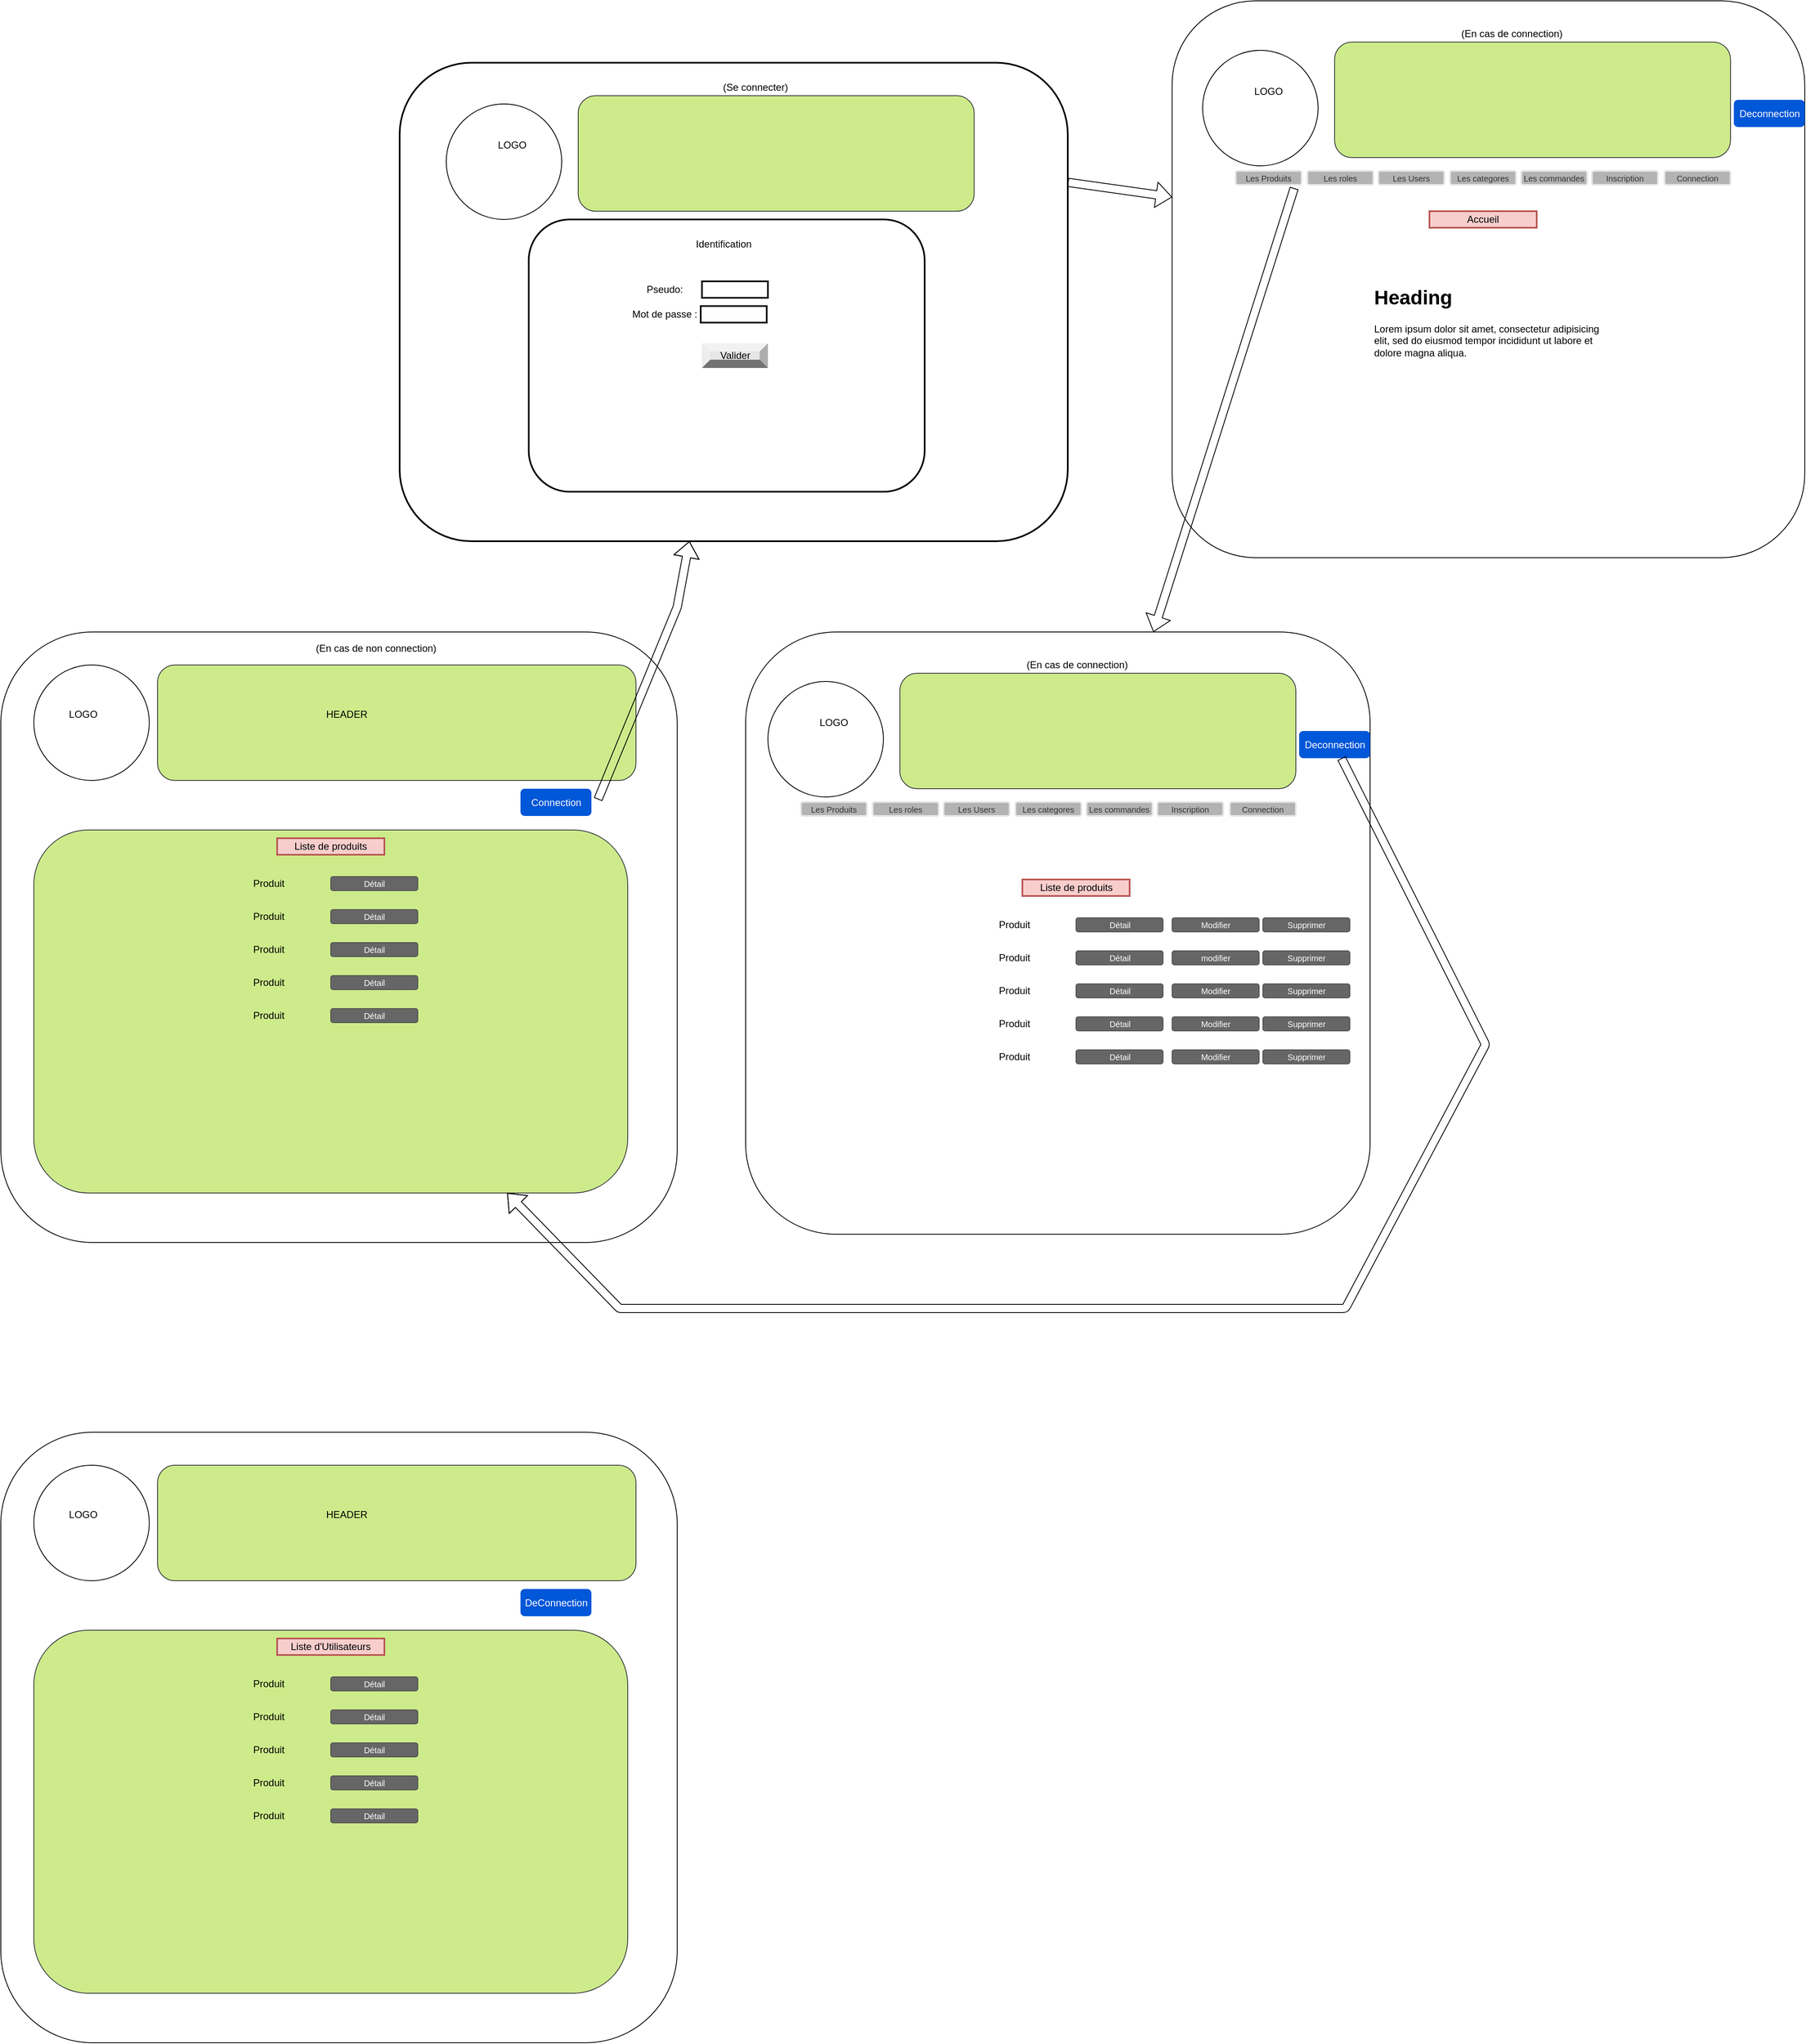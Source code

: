 <mxfile version="13.10.5" type="device"><diagram id="kLxR2OUCLw2-OOKi1A70" name="Page-1"><mxGraphModel dx="2249" dy="1884" grid="1" gridSize="10" guides="1" tooltips="1" connect="1" arrows="1" fold="1" page="1" pageScale="1" pageWidth="827" pageHeight="1169" math="0" shadow="0"><root><mxCell id="0"/><mxCell id="1" parent="0"/><mxCell id="R6tGlWWTGAyDJst-jJ21-20" value="" style="rounded=1;whiteSpace=wrap;html=1;" vertex="1" parent="1"><mxGeometry x="-310" y="-290" width="820" height="740" as="geometry"/></mxCell><mxCell id="R6tGlWWTGAyDJst-jJ21-21" value="" style="rounded=1;whiteSpace=wrap;html=1;fillColor=#cdeb8b;strokeColor=#36393d;" vertex="1" parent="1"><mxGeometry x="-120" y="-250" width="580" height="140" as="geometry"/></mxCell><mxCell id="R6tGlWWTGAyDJst-jJ21-22" value="" style="ellipse;whiteSpace=wrap;html=1;aspect=fixed;" vertex="1" parent="1"><mxGeometry x="-270" y="-250" width="140" height="140" as="geometry"/></mxCell><mxCell id="R6tGlWWTGAyDJst-jJ21-23" value="" style="rounded=1;whiteSpace=wrap;html=1;fillColor=#cdeb8b;strokeColor=#36393d;" vertex="1" parent="1"><mxGeometry x="-270" y="-50" width="720" height="440" as="geometry"/></mxCell><mxCell id="R6tGlWWTGAyDJst-jJ21-24" value="Produit" style="text;html=1;strokeColor=none;fillColor=none;align=center;verticalAlign=middle;whiteSpace=wrap;rounded=0;" vertex="1" parent="1"><mxGeometry x="-50" width="130" height="30" as="geometry"/></mxCell><mxCell id="R6tGlWWTGAyDJst-jJ21-25" value="Produit" style="text;html=1;strokeColor=none;fillColor=none;align=center;verticalAlign=middle;whiteSpace=wrap;rounded=0;" vertex="1" parent="1"><mxGeometry x="-50" y="40" width="130" height="30" as="geometry"/></mxCell><mxCell id="R6tGlWWTGAyDJst-jJ21-26" value="Produit" style="text;html=1;strokeColor=none;fillColor=none;align=center;verticalAlign=middle;whiteSpace=wrap;rounded=0;" vertex="1" parent="1"><mxGeometry x="-50" y="80" width="130" height="30" as="geometry"/></mxCell><mxCell id="R6tGlWWTGAyDJst-jJ21-27" value="Produit" style="text;html=1;strokeColor=none;fillColor=none;align=center;verticalAlign=middle;whiteSpace=wrap;rounded=0;" vertex="1" parent="1"><mxGeometry x="-50" y="120" width="130" height="30" as="geometry"/></mxCell><mxCell id="R6tGlWWTGAyDJst-jJ21-28" value="Produit" style="text;html=1;strokeColor=none;fillColor=none;align=center;verticalAlign=middle;whiteSpace=wrap;rounded=0;" vertex="1" parent="1"><mxGeometry x="-50" y="160" width="130" height="30" as="geometry"/></mxCell><mxCell id="R6tGlWWTGAyDJst-jJ21-29" value="Détail" style="rounded=1;html=1;shadow=0;dashed=0;whiteSpace=wrap;fontSize=10;fillColor=#666666;align=center;strokeColor=#4D4D4D;fontColor=#ffffff;" vertex="1" parent="1"><mxGeometry x="90" y="6.56" width="105.5" height="16.88" as="geometry"/></mxCell><mxCell id="R6tGlWWTGAyDJst-jJ21-30" value="Détail" style="rounded=1;html=1;shadow=0;dashed=0;whiteSpace=wrap;fontSize=10;fillColor=#666666;align=center;strokeColor=#4D4D4D;fontColor=#ffffff;" vertex="1" parent="1"><mxGeometry x="90" y="46.56" width="105.5" height="16.88" as="geometry"/></mxCell><mxCell id="R6tGlWWTGAyDJst-jJ21-31" value="Détail" style="rounded=1;html=1;shadow=0;dashed=0;whiteSpace=wrap;fontSize=10;fillColor=#666666;align=center;strokeColor=#4D4D4D;fontColor=#ffffff;" vertex="1" parent="1"><mxGeometry x="90" y="86.56" width="105.5" height="16.88" as="geometry"/></mxCell><mxCell id="R6tGlWWTGAyDJst-jJ21-32" value="Détail" style="rounded=1;html=1;shadow=0;dashed=0;whiteSpace=wrap;fontSize=10;fillColor=#666666;align=center;strokeColor=#4D4D4D;fontColor=#ffffff;" vertex="1" parent="1"><mxGeometry x="90" y="126.56" width="105.5" height="16.88" as="geometry"/></mxCell><mxCell id="R6tGlWWTGAyDJst-jJ21-33" value="Détail" style="rounded=1;html=1;shadow=0;dashed=0;whiteSpace=wrap;fontSize=10;fillColor=#666666;align=center;strokeColor=#4D4D4D;fontColor=#ffffff;" vertex="1" parent="1"><mxGeometry x="90" y="166.56" width="105.5" height="16.88" as="geometry"/></mxCell><mxCell id="R6tGlWWTGAyDJst-jJ21-34" value="Liste de produits" style="text;html=1;strokeColor=#b85450;fillColor=#f8cecc;align=center;verticalAlign=middle;whiteSpace=wrap;rounded=0;strokeWidth=2;" vertex="1" parent="1"><mxGeometry x="25" y="-40" width="130" height="20" as="geometry"/></mxCell><mxCell id="R6tGlWWTGAyDJst-jJ21-35" value="LOGO" style="text;html=1;strokeColor=none;fillColor=none;align=center;verticalAlign=middle;whiteSpace=wrap;rounded=0;" vertex="1" parent="1"><mxGeometry x="-230" y="-200" width="40" height="20" as="geometry"/></mxCell><mxCell id="R6tGlWWTGAyDJst-jJ21-36" value="HEADER" style="text;html=1;strokeColor=none;fillColor=none;align=center;verticalAlign=middle;whiteSpace=wrap;rounded=0;" vertex="1" parent="1"><mxGeometry x="65.5" y="-200" width="87.25" height="20" as="geometry"/></mxCell><mxCell id="R6tGlWWTGAyDJst-jJ21-37" value="(En cas de non connection)" style="text;html=1;strokeColor=none;fillColor=none;align=center;verticalAlign=middle;whiteSpace=wrap;rounded=0;" vertex="1" parent="1"><mxGeometry x="40" y="-280" width="210" height="20" as="geometry"/></mxCell><mxCell id="R6tGlWWTGAyDJst-jJ21-38" value="Connection" style="rounded=1;fillColor=#0057D8;align=center;strokeColor=none;html=1;fontColor=#ffffff;fontSize=12" vertex="1" parent="1"><mxGeometry x="320" y="-100" width="86" height="33" as="geometry"/></mxCell><mxCell id="R6tGlWWTGAyDJst-jJ21-39" value="" style="shape=flexArrow;endArrow=classic;html=1;" edge="1" parent="1" target="R6tGlWWTGAyDJst-jJ21-62"><mxGeometry width="50" height="50" relative="1" as="geometry"><mxPoint x="414" y="-87" as="sourcePoint"/><mxPoint x="653" y="-50" as="targetPoint"/><Array as="points"><mxPoint x="510" y="-320"/></Array></mxGeometry></mxCell><mxCell id="R6tGlWWTGAyDJst-jJ21-40" value="" style="rounded=1;whiteSpace=wrap;html=1;" vertex="1" parent="1"><mxGeometry x="593" y="-290" width="757" height="730" as="geometry"/></mxCell><mxCell id="R6tGlWWTGAyDJst-jJ21-41" value="" style="ellipse;whiteSpace=wrap;html=1;aspect=fixed;" vertex="1" parent="1"><mxGeometry x="620" y="-230" width="140" height="140" as="geometry"/></mxCell><mxCell id="R6tGlWWTGAyDJst-jJ21-42" value="Produit" style="text;html=1;strokeColor=none;fillColor=none;align=center;verticalAlign=middle;whiteSpace=wrap;rounded=0;" vertex="1" parent="1"><mxGeometry x="853.5" y="50" width="130" height="30" as="geometry"/></mxCell><mxCell id="R6tGlWWTGAyDJst-jJ21-43" value="Produit" style="text;html=1;strokeColor=none;fillColor=none;align=center;verticalAlign=middle;whiteSpace=wrap;rounded=0;" vertex="1" parent="1"><mxGeometry x="853.5" y="90" width="130" height="30" as="geometry"/></mxCell><mxCell id="R6tGlWWTGAyDJst-jJ21-44" value="Produit" style="text;html=1;strokeColor=none;fillColor=none;align=center;verticalAlign=middle;whiteSpace=wrap;rounded=0;" vertex="1" parent="1"><mxGeometry x="853.5" y="130" width="130" height="30" as="geometry"/></mxCell><mxCell id="R6tGlWWTGAyDJst-jJ21-45" value="Produit" style="text;html=1;strokeColor=none;fillColor=none;align=center;verticalAlign=middle;whiteSpace=wrap;rounded=0;" vertex="1" parent="1"><mxGeometry x="853.5" y="170" width="130" height="30" as="geometry"/></mxCell><mxCell id="R6tGlWWTGAyDJst-jJ21-46" value="Produit" style="text;html=1;strokeColor=none;fillColor=none;align=center;verticalAlign=middle;whiteSpace=wrap;rounded=0;" vertex="1" parent="1"><mxGeometry x="853.5" y="210" width="130" height="30" as="geometry"/></mxCell><mxCell id="R6tGlWWTGAyDJst-jJ21-47" value="Détail" style="rounded=1;html=1;shadow=0;dashed=0;whiteSpace=wrap;fontSize=10;fillColor=#666666;align=center;strokeColor=#4D4D4D;fontColor=#ffffff;" vertex="1" parent="1"><mxGeometry x="993.5" y="56.56" width="105.5" height="16.88" as="geometry"/></mxCell><mxCell id="R6tGlWWTGAyDJst-jJ21-48" value="Détail" style="rounded=1;html=1;shadow=0;dashed=0;whiteSpace=wrap;fontSize=10;fillColor=#666666;align=center;strokeColor=#4D4D4D;fontColor=#ffffff;" vertex="1" parent="1"><mxGeometry x="993.5" y="96.56" width="105.5" height="16.88" as="geometry"/></mxCell><mxCell id="R6tGlWWTGAyDJst-jJ21-49" value="Détail" style="rounded=1;html=1;shadow=0;dashed=0;whiteSpace=wrap;fontSize=10;fillColor=#666666;align=center;strokeColor=#4D4D4D;fontColor=#ffffff;" vertex="1" parent="1"><mxGeometry x="993.5" y="136.56" width="105.5" height="16.88" as="geometry"/></mxCell><mxCell id="R6tGlWWTGAyDJst-jJ21-50" value="Détail" style="rounded=1;html=1;shadow=0;dashed=0;whiteSpace=wrap;fontSize=10;fillColor=#666666;align=center;strokeColor=#4D4D4D;fontColor=#ffffff;" vertex="1" parent="1"><mxGeometry x="993.5" y="176.56" width="105.5" height="16.88" as="geometry"/></mxCell><mxCell id="R6tGlWWTGAyDJst-jJ21-51" value="Détail" style="rounded=1;html=1;shadow=0;dashed=0;whiteSpace=wrap;fontSize=10;fillColor=#666666;align=center;strokeColor=#4D4D4D;fontColor=#ffffff;" vertex="1" parent="1"><mxGeometry x="993.5" y="216.56" width="105.5" height="16.88" as="geometry"/></mxCell><mxCell id="R6tGlWWTGAyDJst-jJ21-52" value="Liste de produits" style="text;html=1;strokeColor=#b85450;fillColor=#f8cecc;align=center;verticalAlign=middle;whiteSpace=wrap;rounded=0;strokeWidth=2;" vertex="1" parent="1"><mxGeometry x="928.5" y="10" width="130" height="20" as="geometry"/></mxCell><mxCell id="R6tGlWWTGAyDJst-jJ21-53" value="LOGO" style="text;html=1;strokeColor=none;fillColor=none;align=center;verticalAlign=middle;whiteSpace=wrap;rounded=0;" vertex="1" parent="1"><mxGeometry x="680" y="-190" width="40" height="20" as="geometry"/></mxCell><mxCell id="R6tGlWWTGAyDJst-jJ21-54" value="(En cas de connection)" style="text;html=1;strokeColor=none;fillColor=none;align=center;verticalAlign=middle;whiteSpace=wrap;rounded=0;" vertex="1" parent="1"><mxGeometry x="890" y="-260" width="210" height="20" as="geometry"/></mxCell><mxCell id="R6tGlWWTGAyDJst-jJ21-55" value="Deconnection" style="rounded=1;fillColor=#0057D8;align=center;strokeColor=none;html=1;fontColor=#ffffff;fontSize=12" vertex="1" parent="1"><mxGeometry x="1264" y="-170" width="86" height="33" as="geometry"/></mxCell><mxCell id="R6tGlWWTGAyDJst-jJ21-56" value="" style="rounded=1;whiteSpace=wrap;html=1;fillColor=#cdeb8b;strokeColor=#36393d;" vertex="1" parent="1"><mxGeometry x="780" y="-240" width="480" height="140" as="geometry"/></mxCell><mxCell id="R6tGlWWTGAyDJst-jJ21-57" value="Modifier" style="rounded=1;html=1;shadow=0;dashed=0;whiteSpace=wrap;fontSize=10;fillColor=#666666;align=center;strokeColor=#4D4D4D;fontColor=#ffffff;" vertex="1" parent="1"><mxGeometry x="1110" y="56.56" width="105.5" height="16.88" as="geometry"/></mxCell><mxCell id="R6tGlWWTGAyDJst-jJ21-58" value="modifier" style="rounded=1;html=1;shadow=0;dashed=0;whiteSpace=wrap;fontSize=10;fillColor=#666666;align=center;strokeColor=#4D4D4D;fontColor=#ffffff;" vertex="1" parent="1"><mxGeometry x="1110" y="96.56" width="105.5" height="16.88" as="geometry"/></mxCell><mxCell id="R6tGlWWTGAyDJst-jJ21-59" value="Modifier" style="rounded=1;html=1;shadow=0;dashed=0;whiteSpace=wrap;fontSize=10;fillColor=#666666;align=center;strokeColor=#4D4D4D;fontColor=#ffffff;" vertex="1" parent="1"><mxGeometry x="1110" y="136.56" width="105.5" height="16.88" as="geometry"/></mxCell><mxCell id="R6tGlWWTGAyDJst-jJ21-60" value="Modifier" style="rounded=1;html=1;shadow=0;dashed=0;whiteSpace=wrap;fontSize=10;fillColor=#666666;align=center;strokeColor=#4D4D4D;fontColor=#ffffff;" vertex="1" parent="1"><mxGeometry x="1110" y="176.56" width="105.5" height="16.88" as="geometry"/></mxCell><mxCell id="R6tGlWWTGAyDJst-jJ21-61" value="Modifier" style="rounded=1;html=1;shadow=0;dashed=0;whiteSpace=wrap;fontSize=10;fillColor=#666666;align=center;strokeColor=#4D4D4D;fontColor=#ffffff;" vertex="1" parent="1"><mxGeometry x="1110" y="216.56" width="105.5" height="16.88" as="geometry"/></mxCell><mxCell id="R6tGlWWTGAyDJst-jJ21-62" value="" style="rounded=1;whiteSpace=wrap;html=1;strokeWidth=2;" vertex="1" parent="1"><mxGeometry x="173.5" y="-980" width="810" height="580" as="geometry"/></mxCell><mxCell id="R6tGlWWTGAyDJst-jJ21-63" value="" style="ellipse;whiteSpace=wrap;html=1;aspect=fixed;" vertex="1" parent="1"><mxGeometry x="230" y="-930" width="140" height="140" as="geometry"/></mxCell><mxCell id="R6tGlWWTGAyDJst-jJ21-64" value="LOGO" style="text;html=1;strokeColor=none;fillColor=none;align=center;verticalAlign=middle;whiteSpace=wrap;rounded=0;" vertex="1" parent="1"><mxGeometry x="290" y="-890" width="40" height="20" as="geometry"/></mxCell><mxCell id="R6tGlWWTGAyDJst-jJ21-65" value="(Se connecter)" style="text;html=1;strokeColor=none;fillColor=none;align=center;verticalAlign=middle;whiteSpace=wrap;rounded=0;" vertex="1" parent="1"><mxGeometry x="500" y="-960" width="210" height="20" as="geometry"/></mxCell><mxCell id="R6tGlWWTGAyDJst-jJ21-66" value="" style="rounded=1;whiteSpace=wrap;html=1;fillColor=#cdeb8b;strokeColor=#36393d;" vertex="1" parent="1"><mxGeometry x="390" y="-940" width="480" height="140" as="geometry"/></mxCell><mxCell id="R6tGlWWTGAyDJst-jJ21-67" value="" style="rounded=1;whiteSpace=wrap;html=1;strokeWidth=2;" vertex="1" parent="1"><mxGeometry x="330" y="-790" width="480" height="330" as="geometry"/></mxCell><mxCell id="R6tGlWWTGAyDJst-jJ21-68" value="Pseudo:" style="text;html=1;strokeColor=none;fillColor=none;align=center;verticalAlign=middle;whiteSpace=wrap;rounded=0;" vertex="1" parent="1"><mxGeometry x="450" y="-720" width="90" height="30" as="geometry"/></mxCell><mxCell id="R6tGlWWTGAyDJst-jJ21-69" value="Mot de passe :" style="text;html=1;strokeColor=none;fillColor=none;align=center;verticalAlign=middle;whiteSpace=wrap;rounded=0;" vertex="1" parent="1"><mxGeometry x="450" y="-690" width="90" height="30" as="geometry"/></mxCell><mxCell id="R6tGlWWTGAyDJst-jJ21-70" value="" style="rounded=0;whiteSpace=wrap;html=1;strokeWidth=2;" vertex="1" parent="1"><mxGeometry x="540" y="-715" width="80" height="20" as="geometry"/></mxCell><mxCell id="R6tGlWWTGAyDJst-jJ21-71" value="" style="rounded=0;whiteSpace=wrap;html=1;strokeWidth=2;" vertex="1" parent="1"><mxGeometry x="538.5" y="-685" width="80" height="20" as="geometry"/></mxCell><mxCell id="R6tGlWWTGAyDJst-jJ21-72" value="Valider" style="labelPosition=center;verticalLabelPosition=middle;align=center;html=1;shape=mxgraph.basic.shaded_button;dx=10;fillColor=#E6E6E6;strokeColor=none;" vertex="1" parent="1"><mxGeometry x="540" y="-640" width="80" height="30" as="geometry"/></mxCell><mxCell id="R6tGlWWTGAyDJst-jJ21-73" value="Identification" style="text;html=1;strokeColor=none;fillColor=none;align=center;verticalAlign=middle;whiteSpace=wrap;rounded=0;" vertex="1" parent="1"><mxGeometry x="513" y="-770" width="107" height="20" as="geometry"/></mxCell><mxCell id="R6tGlWWTGAyDJst-jJ21-74" value="" style="shape=flexArrow;endArrow=classic;html=1;" edge="1" parent="1" source="R6tGlWWTGAyDJst-jJ21-55" target="R6tGlWWTGAyDJst-jJ21-23"><mxGeometry width="50" height="50" relative="1" as="geometry"><mxPoint x="830" y="-5" as="sourcePoint"/><mxPoint x="880" y="-55" as="targetPoint"/><Array as="points"><mxPoint x="1490" y="210"/><mxPoint x="1320" y="530"/><mxPoint x="440" y="530"/></Array></mxGeometry></mxCell><mxCell id="R6tGlWWTGAyDJst-jJ21-75" value="Supprimer" style="rounded=1;html=1;shadow=0;dashed=0;whiteSpace=wrap;fontSize=10;fillColor=#666666;align=center;strokeColor=#4D4D4D;fontColor=#ffffff;" vertex="1" parent="1"><mxGeometry x="1220" y="56.56" width="105.5" height="16.88" as="geometry"/></mxCell><mxCell id="R6tGlWWTGAyDJst-jJ21-77" value="Supprimer" style="rounded=1;html=1;shadow=0;dashed=0;whiteSpace=wrap;fontSize=10;fillColor=#666666;align=center;strokeColor=#4D4D4D;fontColor=#ffffff;" vertex="1" parent="1"><mxGeometry x="1220" y="96.56" width="105.5" height="16.88" as="geometry"/></mxCell><mxCell id="R6tGlWWTGAyDJst-jJ21-78" value="Supprimer" style="rounded=1;html=1;shadow=0;dashed=0;whiteSpace=wrap;fontSize=10;fillColor=#666666;align=center;strokeColor=#4D4D4D;fontColor=#ffffff;" vertex="1" parent="1"><mxGeometry x="1220" y="136.56" width="105.5" height="16.88" as="geometry"/></mxCell><mxCell id="R6tGlWWTGAyDJst-jJ21-79" value="Supprimer" style="rounded=1;html=1;shadow=0;dashed=0;whiteSpace=wrap;fontSize=10;fillColor=#666666;align=center;strokeColor=#4D4D4D;fontColor=#ffffff;" vertex="1" parent="1"><mxGeometry x="1220" y="176.56" width="105.5" height="16.88" as="geometry"/></mxCell><mxCell id="R6tGlWWTGAyDJst-jJ21-80" value="Supprimer" style="rounded=1;html=1;shadow=0;dashed=0;whiteSpace=wrap;fontSize=10;fillColor=#666666;align=center;strokeColor=#4D4D4D;fontColor=#ffffff;" vertex="1" parent="1"><mxGeometry x="1220" y="216.56" width="105.5" height="16.88" as="geometry"/></mxCell><mxCell id="R6tGlWWTGAyDJst-jJ21-82" value="" style="rounded=1;whiteSpace=wrap;html=1;" vertex="1" parent="1"><mxGeometry x="-310" y="680" width="820" height="740" as="geometry"/></mxCell><mxCell id="R6tGlWWTGAyDJst-jJ21-83" value="" style="rounded=1;whiteSpace=wrap;html=1;fillColor=#cdeb8b;strokeColor=#36393d;" vertex="1" parent="1"><mxGeometry x="-120" y="720" width="580" height="140" as="geometry"/></mxCell><mxCell id="R6tGlWWTGAyDJst-jJ21-84" value="" style="ellipse;whiteSpace=wrap;html=1;aspect=fixed;" vertex="1" parent="1"><mxGeometry x="-270" y="720" width="140" height="140" as="geometry"/></mxCell><mxCell id="R6tGlWWTGAyDJst-jJ21-85" value="" style="rounded=1;whiteSpace=wrap;html=1;fillColor=#cdeb8b;strokeColor=#36393d;" vertex="1" parent="1"><mxGeometry x="-270" y="920" width="720" height="440" as="geometry"/></mxCell><mxCell id="R6tGlWWTGAyDJst-jJ21-86" value="Produit" style="text;html=1;strokeColor=none;fillColor=none;align=center;verticalAlign=middle;whiteSpace=wrap;rounded=0;" vertex="1" parent="1"><mxGeometry x="-50" y="970" width="130" height="30" as="geometry"/></mxCell><mxCell id="R6tGlWWTGAyDJst-jJ21-87" value="Produit" style="text;html=1;strokeColor=none;fillColor=none;align=center;verticalAlign=middle;whiteSpace=wrap;rounded=0;" vertex="1" parent="1"><mxGeometry x="-50" y="1010" width="130" height="30" as="geometry"/></mxCell><mxCell id="R6tGlWWTGAyDJst-jJ21-88" value="Produit" style="text;html=1;strokeColor=none;fillColor=none;align=center;verticalAlign=middle;whiteSpace=wrap;rounded=0;" vertex="1" parent="1"><mxGeometry x="-50" y="1050" width="130" height="30" as="geometry"/></mxCell><mxCell id="R6tGlWWTGAyDJst-jJ21-89" value="Produit" style="text;html=1;strokeColor=none;fillColor=none;align=center;verticalAlign=middle;whiteSpace=wrap;rounded=0;" vertex="1" parent="1"><mxGeometry x="-50" y="1090" width="130" height="30" as="geometry"/></mxCell><mxCell id="R6tGlWWTGAyDJst-jJ21-90" value="Produit" style="text;html=1;strokeColor=none;fillColor=none;align=center;verticalAlign=middle;whiteSpace=wrap;rounded=0;" vertex="1" parent="1"><mxGeometry x="-50" y="1130" width="130" height="30" as="geometry"/></mxCell><mxCell id="R6tGlWWTGAyDJst-jJ21-91" value="Détail" style="rounded=1;html=1;shadow=0;dashed=0;whiteSpace=wrap;fontSize=10;fillColor=#666666;align=center;strokeColor=#4D4D4D;fontColor=#ffffff;" vertex="1" parent="1"><mxGeometry x="90" y="976.56" width="105.5" height="16.88" as="geometry"/></mxCell><mxCell id="R6tGlWWTGAyDJst-jJ21-92" value="Détail" style="rounded=1;html=1;shadow=0;dashed=0;whiteSpace=wrap;fontSize=10;fillColor=#666666;align=center;strokeColor=#4D4D4D;fontColor=#ffffff;" vertex="1" parent="1"><mxGeometry x="90" y="1016.56" width="105.5" height="16.88" as="geometry"/></mxCell><mxCell id="R6tGlWWTGAyDJst-jJ21-93" value="Détail" style="rounded=1;html=1;shadow=0;dashed=0;whiteSpace=wrap;fontSize=10;fillColor=#666666;align=center;strokeColor=#4D4D4D;fontColor=#ffffff;" vertex="1" parent="1"><mxGeometry x="90" y="1056.56" width="105.5" height="16.88" as="geometry"/></mxCell><mxCell id="R6tGlWWTGAyDJst-jJ21-94" value="Détail" style="rounded=1;html=1;shadow=0;dashed=0;whiteSpace=wrap;fontSize=10;fillColor=#666666;align=center;strokeColor=#4D4D4D;fontColor=#ffffff;" vertex="1" parent="1"><mxGeometry x="90" y="1096.56" width="105.5" height="16.88" as="geometry"/></mxCell><mxCell id="R6tGlWWTGAyDJst-jJ21-95" value="Détail" style="rounded=1;html=1;shadow=0;dashed=0;whiteSpace=wrap;fontSize=10;fillColor=#666666;align=center;strokeColor=#4D4D4D;fontColor=#ffffff;" vertex="1" parent="1"><mxGeometry x="90" y="1136.56" width="105.5" height="16.88" as="geometry"/></mxCell><mxCell id="R6tGlWWTGAyDJst-jJ21-96" value="Liste d'Utilisateurs" style="text;html=1;strokeColor=#b85450;fillColor=#f8cecc;align=center;verticalAlign=middle;whiteSpace=wrap;rounded=0;strokeWidth=2;" vertex="1" parent="1"><mxGeometry x="25" y="930" width="130" height="20" as="geometry"/></mxCell><mxCell id="R6tGlWWTGAyDJst-jJ21-97" value="LOGO" style="text;html=1;strokeColor=none;fillColor=none;align=center;verticalAlign=middle;whiteSpace=wrap;rounded=0;" vertex="1" parent="1"><mxGeometry x="-230" y="770" width="40" height="20" as="geometry"/></mxCell><mxCell id="R6tGlWWTGAyDJst-jJ21-98" value="HEADER" style="text;html=1;strokeColor=none;fillColor=none;align=center;verticalAlign=middle;whiteSpace=wrap;rounded=0;" vertex="1" parent="1"><mxGeometry x="65.5" y="770" width="87.25" height="20" as="geometry"/></mxCell><mxCell id="R6tGlWWTGAyDJst-jJ21-100" value="DeConnection" style="rounded=1;fillColor=#0057D8;align=center;strokeColor=none;html=1;fontColor=#ffffff;fontSize=12" vertex="1" parent="1"><mxGeometry x="320" y="870" width="86" height="33" as="geometry"/></mxCell><mxCell id="R6tGlWWTGAyDJst-jJ21-103" value="Les Produits" style="rounded=1;html=1;shadow=0;dashed=0;whiteSpace=wrap;fontSize=10;fillColor=#B3B3B3;align=center;strokeColor=#E6E6E6;fontColor=#333333;strokeWidth=2;" vertex="1" parent="1"><mxGeometry x="660" y="-83.88" width="80" height="16.88" as="geometry"/></mxCell><mxCell id="R6tGlWWTGAyDJst-jJ21-108" value="Les roles" style="rounded=1;html=1;shadow=0;dashed=0;whiteSpace=wrap;fontSize=10;fillColor=#B3B3B3;align=center;strokeColor=#E6E6E6;fontColor=#333333;strokeWidth=2;" vertex="1" parent="1"><mxGeometry x="747" y="-83.88" width="80" height="16.88" as="geometry"/></mxCell><mxCell id="R6tGlWWTGAyDJst-jJ21-109" value="Les Users" style="rounded=1;html=1;shadow=0;dashed=0;whiteSpace=wrap;fontSize=10;fillColor=#B3B3B3;align=center;strokeColor=#E6E6E6;fontColor=#333333;strokeWidth=2;" vertex="1" parent="1"><mxGeometry x="833" y="-83.88" width="80" height="16.88" as="geometry"/></mxCell><mxCell id="R6tGlWWTGAyDJst-jJ21-110" value="Les categores" style="rounded=1;html=1;shadow=0;dashed=0;whiteSpace=wrap;fontSize=10;fillColor=#B3B3B3;align=center;strokeColor=#E6E6E6;fontColor=#333333;strokeWidth=2;" vertex="1" parent="1"><mxGeometry x="920" y="-83.88" width="80" height="16.88" as="geometry"/></mxCell><mxCell id="R6tGlWWTGAyDJst-jJ21-111" value="Les commandes" style="rounded=1;html=1;shadow=0;dashed=0;whiteSpace=wrap;fontSize=10;fillColor=#B3B3B3;align=center;strokeColor=#E6E6E6;fontColor=#333333;strokeWidth=2;" vertex="1" parent="1"><mxGeometry x="1006.25" y="-83.88" width="80" height="16.88" as="geometry"/></mxCell><mxCell id="R6tGlWWTGAyDJst-jJ21-112" value="Inscription" style="rounded=1;html=1;shadow=0;dashed=0;whiteSpace=wrap;fontSize=10;fillColor=#B3B3B3;align=center;strokeColor=#E6E6E6;fontColor=#333333;strokeWidth=2;" vertex="1" parent="1"><mxGeometry x="1092" y="-83.88" width="80" height="16.88" as="geometry"/></mxCell><mxCell id="R6tGlWWTGAyDJst-jJ21-113" value="Connection" style="rounded=1;html=1;shadow=0;dashed=0;whiteSpace=wrap;fontSize=10;fillColor=#B3B3B3;align=center;strokeColor=#E6E6E6;fontColor=#333333;strokeWidth=2;" vertex="1" parent="1"><mxGeometry x="1180" y="-83.88" width="80" height="16.88" as="geometry"/></mxCell><mxCell id="R6tGlWWTGAyDJst-jJ21-126" value="" style="shape=flexArrow;endArrow=classic;html=1;exitX=1;exitY=0.25;exitDx=0;exitDy=0;" edge="1" parent="1" source="R6tGlWWTGAyDJst-jJ21-62"><mxGeometry width="50" height="50" relative="1" as="geometry"><mxPoint x="790" y="-950" as="sourcePoint"/><mxPoint x="1110" y="-817.15" as="targetPoint"/></mxGeometry></mxCell><mxCell id="R6tGlWWTGAyDJst-jJ21-127" value="" style="rounded=1;whiteSpace=wrap;html=1;" vertex="1" parent="1"><mxGeometry x="1110" y="-1055" width="767" height="675" as="geometry"/></mxCell><mxCell id="R6tGlWWTGAyDJst-jJ21-128" value="" style="ellipse;whiteSpace=wrap;html=1;aspect=fixed;" vertex="1" parent="1"><mxGeometry x="1147" y="-995" width="140" height="140" as="geometry"/></mxCell><mxCell id="R6tGlWWTGAyDJst-jJ21-139" value="Accueil" style="text;html=1;strokeColor=#b85450;fillColor=#f8cecc;align=center;verticalAlign=middle;whiteSpace=wrap;rounded=0;strokeWidth=2;" vertex="1" parent="1"><mxGeometry x="1422" y="-800" width="130" height="20" as="geometry"/></mxCell><mxCell id="R6tGlWWTGAyDJst-jJ21-140" value="LOGO" style="text;html=1;strokeColor=none;fillColor=none;align=center;verticalAlign=middle;whiteSpace=wrap;rounded=0;" vertex="1" parent="1"><mxGeometry x="1207" y="-955" width="40" height="20" as="geometry"/></mxCell><mxCell id="R6tGlWWTGAyDJst-jJ21-141" value="(En cas de connection)" style="text;html=1;strokeColor=none;fillColor=none;align=center;verticalAlign=middle;whiteSpace=wrap;rounded=0;" vertex="1" parent="1"><mxGeometry x="1417" y="-1025" width="210" height="20" as="geometry"/></mxCell><mxCell id="R6tGlWWTGAyDJst-jJ21-142" value="Deconnection" style="rounded=1;fillColor=#0057D8;align=center;strokeColor=none;html=1;fontColor=#ffffff;fontSize=12" vertex="1" parent="1"><mxGeometry x="1791" y="-935" width="86" height="33" as="geometry"/></mxCell><mxCell id="R6tGlWWTGAyDJst-jJ21-143" value="" style="rounded=1;whiteSpace=wrap;html=1;fillColor=#cdeb8b;strokeColor=#36393d;" vertex="1" parent="1"><mxGeometry x="1307" y="-1005" width="480" height="140" as="geometry"/></mxCell><mxCell id="R6tGlWWTGAyDJst-jJ21-154" value="Les Produits" style="rounded=1;html=1;shadow=0;dashed=0;whiteSpace=wrap;fontSize=10;fillColor=#B3B3B3;align=center;strokeColor=#E6E6E6;fontColor=#333333;strokeWidth=2;" vertex="1" parent="1"><mxGeometry x="1187" y="-848.88" width="80" height="16.88" as="geometry"/></mxCell><mxCell id="R6tGlWWTGAyDJst-jJ21-155" value="Les roles" style="rounded=1;html=1;shadow=0;dashed=0;whiteSpace=wrap;fontSize=10;fillColor=#B3B3B3;align=center;strokeColor=#E6E6E6;fontColor=#333333;strokeWidth=2;" vertex="1" parent="1"><mxGeometry x="1274" y="-848.88" width="80" height="16.88" as="geometry"/></mxCell><mxCell id="R6tGlWWTGAyDJst-jJ21-156" value="Les Users" style="rounded=1;html=1;shadow=0;dashed=0;whiteSpace=wrap;fontSize=10;fillColor=#B3B3B3;align=center;strokeColor=#E6E6E6;fontColor=#333333;strokeWidth=2;" vertex="1" parent="1"><mxGeometry x="1360" y="-848.88" width="80" height="16.88" as="geometry"/></mxCell><mxCell id="R6tGlWWTGAyDJst-jJ21-157" value="Les categores" style="rounded=1;html=1;shadow=0;dashed=0;whiteSpace=wrap;fontSize=10;fillColor=#B3B3B3;align=center;strokeColor=#E6E6E6;fontColor=#333333;strokeWidth=2;" vertex="1" parent="1"><mxGeometry x="1447" y="-848.88" width="80" height="16.88" as="geometry"/></mxCell><mxCell id="R6tGlWWTGAyDJst-jJ21-158" value="Les commandes" style="rounded=1;html=1;shadow=0;dashed=0;whiteSpace=wrap;fontSize=10;fillColor=#B3B3B3;align=center;strokeColor=#E6E6E6;fontColor=#333333;strokeWidth=2;" vertex="1" parent="1"><mxGeometry x="1533.25" y="-848.88" width="80" height="16.88" as="geometry"/></mxCell><mxCell id="R6tGlWWTGAyDJst-jJ21-159" value="Inscription" style="rounded=1;html=1;shadow=0;dashed=0;whiteSpace=wrap;fontSize=10;fillColor=#B3B3B3;align=center;strokeColor=#E6E6E6;fontColor=#333333;strokeWidth=2;" vertex="1" parent="1"><mxGeometry x="1619" y="-848.88" width="80" height="16.88" as="geometry"/></mxCell><mxCell id="R6tGlWWTGAyDJst-jJ21-160" value="Connection" style="rounded=1;html=1;shadow=0;dashed=0;whiteSpace=wrap;fontSize=10;fillColor=#B3B3B3;align=center;strokeColor=#E6E6E6;fontColor=#333333;strokeWidth=2;" vertex="1" parent="1"><mxGeometry x="1707" y="-848.88" width="80" height="16.88" as="geometry"/></mxCell><mxCell id="R6tGlWWTGAyDJst-jJ21-163" value="&lt;h1&gt;Heading&lt;/h1&gt;&lt;p&gt;Lorem ipsum dolor sit amet, consectetur adipisicing elit, sed do eiusmod tempor incididunt ut labore et dolore magna aliqua.&lt;/p&gt;" style="text;html=1;strokeColor=none;fillColor=none;spacing=5;spacingTop=-20;whiteSpace=wrap;overflow=hidden;rounded=0;" vertex="1" parent="1"><mxGeometry x="1350" y="-715" width="301.5" height="164" as="geometry"/></mxCell><mxCell id="R6tGlWWTGAyDJst-jJ21-164" value="" style="shape=flexArrow;endArrow=classic;html=1;exitX=0.888;exitY=1.237;exitDx=0;exitDy=0;exitPerimeter=0;" edge="1" parent="1" source="R6tGlWWTGAyDJst-jJ21-154" target="R6tGlWWTGAyDJst-jJ21-40"><mxGeometry width="50" height="50" relative="1" as="geometry"><mxPoint x="1330" y="-650" as="sourcePoint"/><mxPoint x="1380" y="-700" as="targetPoint"/></mxGeometry></mxCell></root></mxGraphModel></diagram></mxfile>